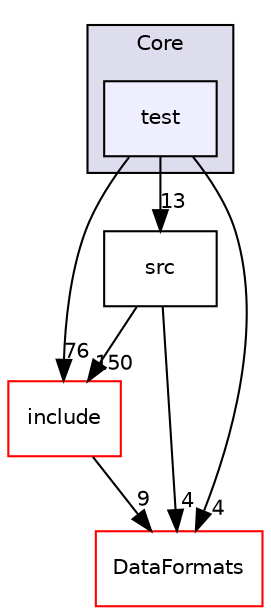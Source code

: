 digraph "/home/travis/build/AliceO2Group/AliceO2/Framework/Core/test" {
  bgcolor=transparent;
  compound=true
  node [ fontsize="10", fontname="Helvetica"];
  edge [ labelfontsize="10", labelfontname="Helvetica"];
  subgraph clusterdir_9f165b2481dacfe69aa54d326bd5cd47 {
    graph [ bgcolor="#ddddee", pencolor="black", label="Core" fontname="Helvetica", fontsize="10", URL="dir_9f165b2481dacfe69aa54d326bd5cd47.html"]
  dir_8cb91374fcd70b92d5ee52379f113c0f [shape=box, label="test", style="filled", fillcolor="#eeeeff", pencolor="black", URL="dir_8cb91374fcd70b92d5ee52379f113c0f.html"];
  }
  dir_0b60ff9a1849fb34896fe8bde9baec43 [shape=box label="src" URL="dir_0b60ff9a1849fb34896fe8bde9baec43.html"];
  dir_985a55873ec4a56b27533251576853b6 [shape=box label="include" color="red" URL="dir_985a55873ec4a56b27533251576853b6.html"];
  dir_2171f7ec022c5423887b07c69b2f5b48 [shape=box label="DataFormats" color="red" URL="dir_2171f7ec022c5423887b07c69b2f5b48.html"];
  dir_0b60ff9a1849fb34896fe8bde9baec43->dir_985a55873ec4a56b27533251576853b6 [headlabel="150", labeldistance=1.5 headhref="dir_000373_000371.html"];
  dir_0b60ff9a1849fb34896fe8bde9baec43->dir_2171f7ec022c5423887b07c69b2f5b48 [headlabel="4", labeldistance=1.5 headhref="dir_000373_000056.html"];
  dir_985a55873ec4a56b27533251576853b6->dir_2171f7ec022c5423887b07c69b2f5b48 [headlabel="9", labeldistance=1.5 headhref="dir_000371_000056.html"];
  dir_8cb91374fcd70b92d5ee52379f113c0f->dir_0b60ff9a1849fb34896fe8bde9baec43 [headlabel="13", labeldistance=1.5 headhref="dir_000374_000373.html"];
  dir_8cb91374fcd70b92d5ee52379f113c0f->dir_985a55873ec4a56b27533251576853b6 [headlabel="76", labeldistance=1.5 headhref="dir_000374_000371.html"];
  dir_8cb91374fcd70b92d5ee52379f113c0f->dir_2171f7ec022c5423887b07c69b2f5b48 [headlabel="4", labeldistance=1.5 headhref="dir_000374_000056.html"];
}
